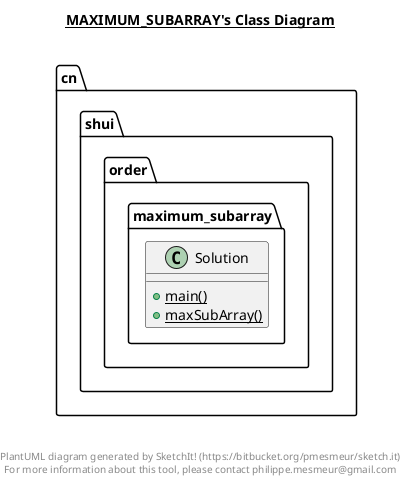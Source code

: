 @startuml

title __MAXIMUM_SUBARRAY's Class Diagram__\n

  namespace cn.shui.order {
    namespace maximum_subarray {
      class cn.shui.order.maximum_subarray.Solution {
          {static} + main()
          {static} + maxSubArray()
      }
    }
  }
  



right footer


PlantUML diagram generated by SketchIt! (https://bitbucket.org/pmesmeur/sketch.it)
For more information about this tool, please contact philippe.mesmeur@gmail.com
endfooter

@enduml
